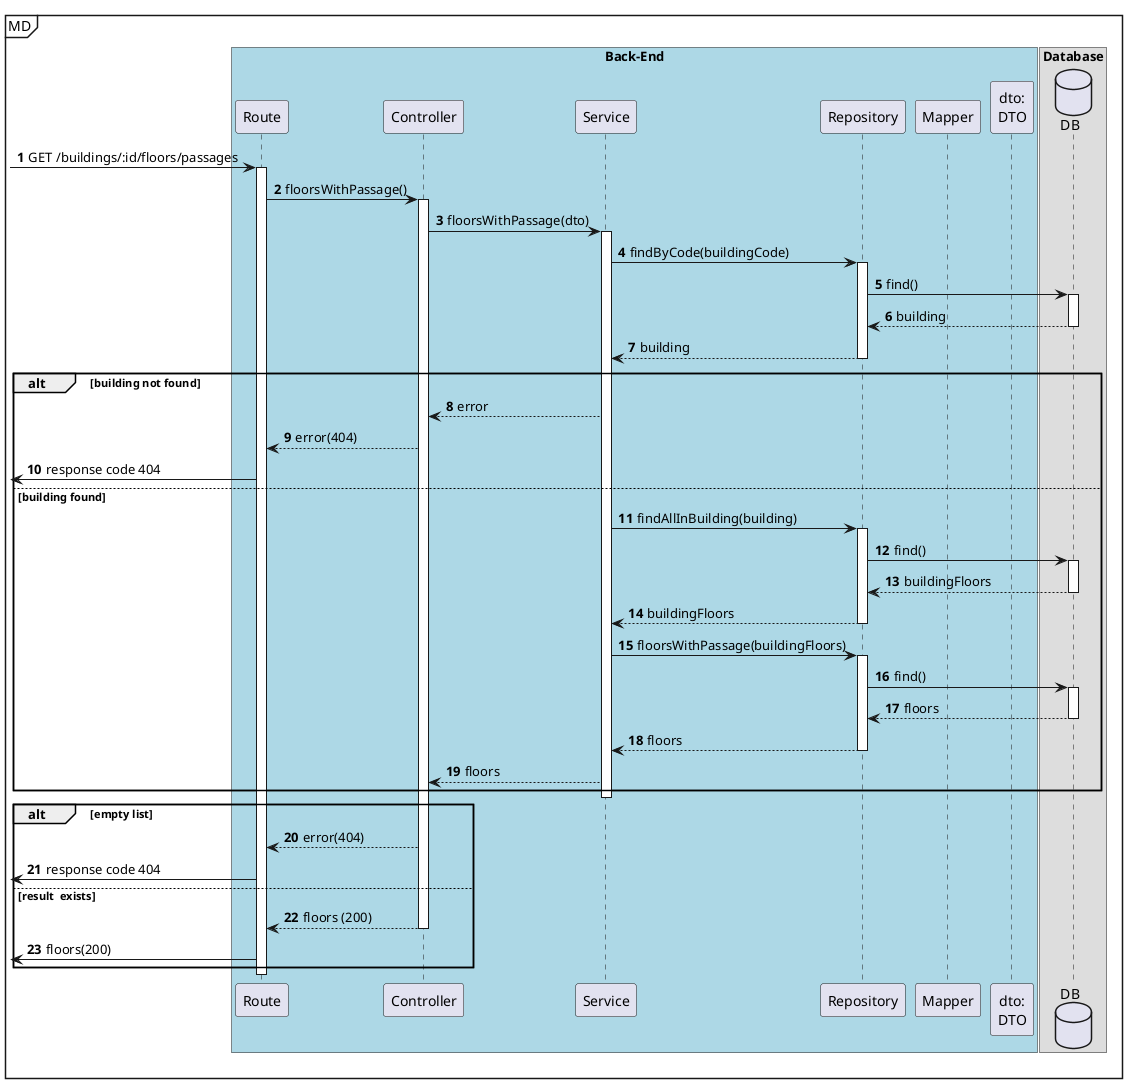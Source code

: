@startuml
autonumber

mainframe MD
box "Back-End" #LightBlue
    participant "Route" as rt
    participant "Controller" as ctrl
    participant "Service" as svc
    participant "Repository" as repo

    participant "Mapper" as map
    participant "dto:\nDTO" as dto
end box

box "Database"
    database "DB" as db
end box

[-> rt : GET /buildings/:id/floors/passages

activate rt
    rt -> ctrl : floorsWithPassage()
    activate ctrl
        ctrl -> svc : floorsWithPassage(dto)
        activate svc
            svc -> repo : findByCode(buildingCode)
            activate repo
                repo -> db : find()
                activate db
                    db --> repo : building
                deactivate db

                repo --> svc : building
            deactivate repo

            alt building not found
                svc --> ctrl : error
                ctrl --> rt : error(404)
                [<- rt : response code 404
            else building found
                svc -> repo : findAllInBuilding(building)
                activate repo
                    repo -> db : find()
                    activate db
                        db --> repo : buildingFloors
                    deactivate db

                    repo --> svc : buildingFloors
                deactivate repo


                svc -> repo : floorsWithPassage(buildingFloors)
                activate repo
                    repo -> db : find()
                    activate db
                        db --> repo : floors
                    deactivate db

                    repo --> svc : floors
                deactivate repo
                svc --> ctrl : floors
            end
        deactivate svc

        alt empty list
            ctrl --> rt : error(404)
            [<- rt : response code 404
        else result  exists
            ctrl --> rt : floors (200)
            deactivate ctrl
            [<- rt : floors(200)
        end
deactivate rt

@enduml
